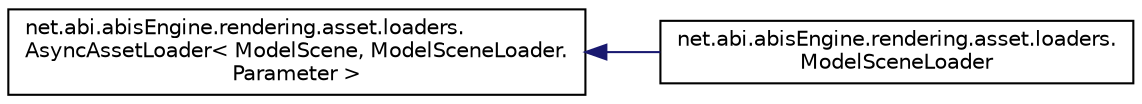 digraph "Graphical Class Hierarchy"
{
 // LATEX_PDF_SIZE
  edge [fontname="Helvetica",fontsize="10",labelfontname="Helvetica",labelfontsize="10"];
  node [fontname="Helvetica",fontsize="10",shape=record];
  rankdir="LR";
  Node0 [label="net.abi.abisEngine.rendering.asset.loaders.\lAsyncAssetLoader\< ModelScene, ModelSceneLoader.\lParameter \>",height=0.2,width=0.4,color="black", fillcolor="white", style="filled",URL="$da/db1/classnet_1_1abi_1_1abis_engine_1_1rendering_1_1asset_1_1loaders_1_1_async_asset_loader.html",tooltip=" "];
  Node0 -> Node1 [dir="back",color="midnightblue",fontsize="10",style="solid",fontname="Helvetica"];
  Node1 [label="net.abi.abisEngine.rendering.asset.loaders.\lModelSceneLoader",height=0.2,width=0.4,color="black", fillcolor="white", style="filled",URL="$d5/dc6/classnet_1_1abi_1_1abis_engine_1_1rendering_1_1asset_1_1loaders_1_1_model_scene_loader.html",tooltip=" "];
}
